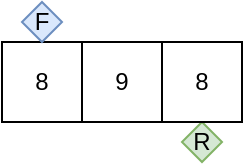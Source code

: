 <mxfile version="14.5.1" type="device"><diagram id="EjArKT-MrFbx6aZLU-S4" name="queue"><mxGraphModel dx="1086" dy="806" grid="1" gridSize="10" guides="1" tooltips="1" connect="1" arrows="1" fold="1" page="1" pageScale="1" pageWidth="850" pageHeight="1100" math="0" shadow="0"><root><mxCell id="0"/><mxCell id="1" parent="0"/><mxCell id="ybQBoTf8WP8HC_bErBAQ-17" value="8" style="rounded=0;whiteSpace=wrap;html=1;" parent="1" vertex="1"><mxGeometry x="120" y="520" width="40" height="40" as="geometry"/></mxCell><mxCell id="ybQBoTf8WP8HC_bErBAQ-18" value="9" style="rounded=0;whiteSpace=wrap;html=1;" parent="1" vertex="1"><mxGeometry x="160" y="520" width="40" height="40" as="geometry"/></mxCell><mxCell id="ybQBoTf8WP8HC_bErBAQ-23" value="F" style="rhombus;whiteSpace=wrap;html=1;fillColor=#dae8fc;strokeColor=#6c8ebf;" parent="1" vertex="1"><mxGeometry x="130" y="500" width="20" height="20" as="geometry"/></mxCell><mxCell id="ybQBoTf8WP8HC_bErBAQ-24" value="R" style="rhombus;whiteSpace=wrap;html=1;fillColor=#d5e8d4;strokeColor=#82b366;" parent="1" vertex="1"><mxGeometry x="210" y="560" width="20" height="20" as="geometry"/></mxCell><mxCell id="qMQYbpcqNAA31h79V6gR-3" value="8" style="rounded=0;whiteSpace=wrap;html=1;" parent="1" vertex="1"><mxGeometry x="200" y="520" width="40" height="40" as="geometry"/></mxCell></root></mxGraphModel></diagram></mxfile>